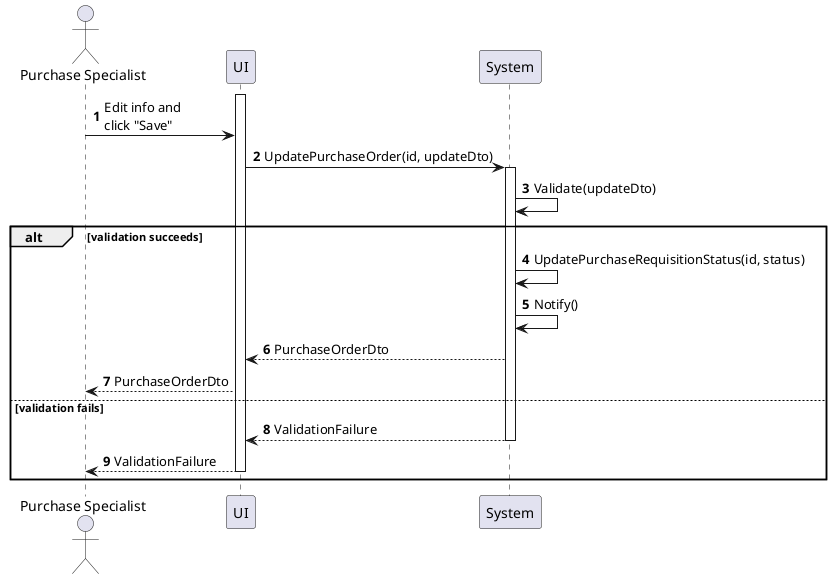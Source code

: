 @startuml purchase-order-update
autonumber

actor "Purchase Specialist" as a
participant UI as f
participant System as b

activate f
a -> f : Edit info and\nclick "Save"
f -> b : UpdatePurchaseOrder(id, updateDto)
activate b
b -> b : Validate(updateDto)

alt validation succeeds
    b -> b : UpdatePurchaseRequisitionStatus(id, status)
    b -> b : Notify()
    b --> f : PurchaseOrderDto
    f --> a : PurchaseOrderDto
else validation fails
    return ValidationFailure
    f --> a : ValidationFailure
    deactivate f
end
@enduml